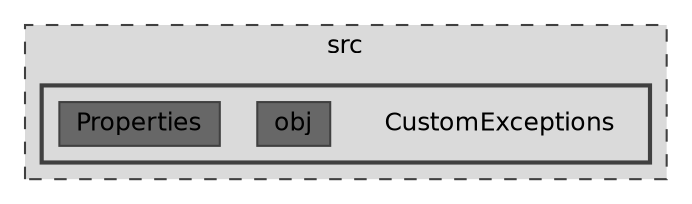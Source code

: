 digraph "C:/Users/hugoc/Desktop/2024_2025/Programação Orientada a Objetos/trabalhoPOO_23010_Fase2/src/CustomExceptions"
{
 // LATEX_PDF_SIZE
  bgcolor="transparent";
  edge [fontname=Helvetica,fontsize=12,labelfontname=Helvetica,labelfontsize=10];
  node [fontname=Helvetica,fontsize=12,shape=box,height=0.2,width=0.4];
  compound=true
  subgraph clusterdir_68267d1309a1af8e8297ef4c3efbcdba {
    graph [ bgcolor="#dadada", pencolor="grey25", label="src", fontname=Helvetica,fontsize=12 style="filled,dashed", URL="dir_68267d1309a1af8e8297ef4c3efbcdba.html",tooltip=""]
  subgraph clusterdir_a82198a8789d89d16e67941774687164 {
    graph [ bgcolor="#dadada", pencolor="grey25", label="", fontname=Helvetica,fontsize=12 style="filled,bold", URL="dir_a82198a8789d89d16e67941774687164.html",tooltip=""]
    dir_a82198a8789d89d16e67941774687164 [shape=plaintext, label="CustomExceptions"];
  dir_da9f2b9b621d47b676f4a8e9a2ced78a [label="obj", fillcolor="#676767", color="grey25", style="filled", URL="dir_da9f2b9b621d47b676f4a8e9a2ced78a.html",tooltip=""];
  dir_81431811b2ab5f6dccd6078406b568a7 [label="Properties", fillcolor="#676767", color="grey25", style="filled", URL="dir_81431811b2ab5f6dccd6078406b568a7.html",tooltip=""];
  }
  }
}
